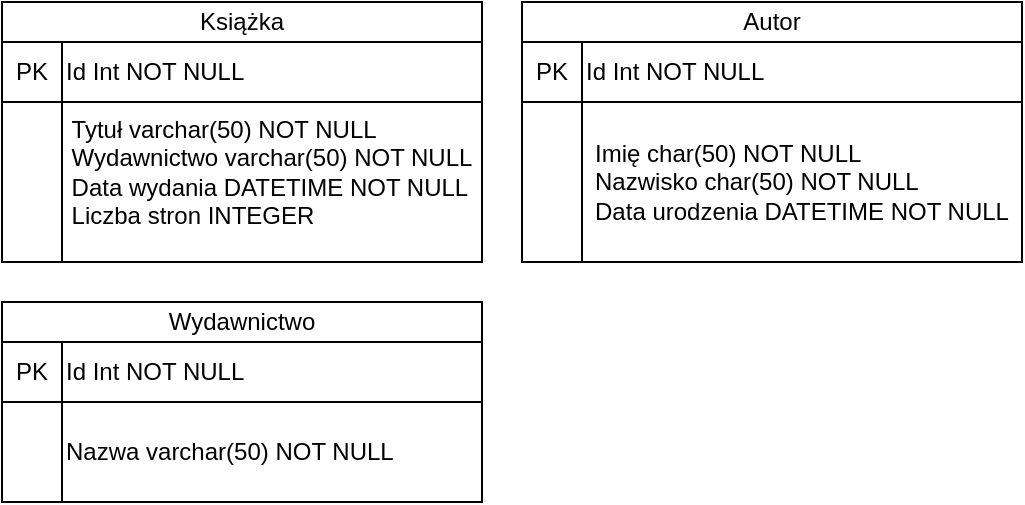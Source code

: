 <mxfile version="21.0.2" type="device"><diagram id="R2lEEEUBdFMjLlhIrx00" name="Page-1"><mxGraphModel dx="921" dy="577" grid="1" gridSize="10" guides="1" tooltips="1" connect="1" arrows="1" fold="1" page="1" pageScale="1" pageWidth="850" pageHeight="1100" math="0" shadow="0" extFonts="Permanent Marker^https://fonts.googleapis.com/css?family=Permanent+Marker"><root><mxCell id="0"/><mxCell id="1" parent="0"/><mxCell id="ohXDh2Vm2sbx_lkRnUhf-1" value="&lt;div align=&quot;left&quot;&gt;&amp;nbsp;&lt;span style=&quot;white-space: pre;&quot;&gt;&#9;&lt;/span&gt;&lt;br&gt;&lt;/div&gt;&lt;div align=&quot;left&quot;&gt;&lt;br&gt;&lt;/div&gt;&lt;div align=&quot;left&quot;&gt;Tytuł varchar(50) NOT NULL&lt;/div&gt;&lt;div align=&quot;left&quot;&gt;Wydawnictwo varchar(50) NOT NULL&lt;/div&gt;&lt;div align=&quot;left&quot;&gt;Data wydania DATETIME NOT NULL&lt;/div&gt;&lt;div align=&quot;left&quot;&gt;Liczba stron INTEGER &lt;br&gt;&lt;/div&gt;&lt;blockquote&gt;&lt;div align=&quot;center&quot;&gt;&lt;br&gt;&lt;/div&gt;&lt;/blockquote&gt;" style="rounded=0;whiteSpace=wrap;html=1;align=center;" vertex="1" parent="1"><mxGeometry x="70" y="90" width="210" height="80" as="geometry"/></mxCell><mxCell id="ohXDh2Vm2sbx_lkRnUhf-2" value="&lt;div&gt;Książka&lt;/div&gt;" style="rounded=0;whiteSpace=wrap;html=1;" vertex="1" parent="1"><mxGeometry x="40" y="40" width="240" height="20" as="geometry"/></mxCell><mxCell id="ohXDh2Vm2sbx_lkRnUhf-3" value="" style="rounded=0;whiteSpace=wrap;html=1;" vertex="1" parent="1"><mxGeometry x="40" y="90" width="30" height="80" as="geometry"/></mxCell><mxCell id="ohXDh2Vm2sbx_lkRnUhf-4" value="&lt;div align=&quot;left&quot;&gt;Id Int NOT NULL&lt;/div&gt;" style="rounded=0;whiteSpace=wrap;html=1;align=left;" vertex="1" parent="1"><mxGeometry x="70" y="60" width="210" height="30" as="geometry"/></mxCell><mxCell id="ohXDh2Vm2sbx_lkRnUhf-5" value="PK" style="rounded=0;whiteSpace=wrap;html=1;" vertex="1" parent="1"><mxGeometry x="40" y="60" width="30" height="30" as="geometry"/></mxCell><mxCell id="ohXDh2Vm2sbx_lkRnUhf-6" value="&lt;div align=&quot;left&quot;&gt;Imię char(50) NOT NULL&lt;/div&gt;&lt;div align=&quot;left&quot;&gt;Nazwisko char(50) NOT NULL&lt;/div&gt;&lt;div align=&quot;left&quot;&gt;Data urodzenia DATETIME NOT NULL&lt;br&gt;&lt;/div&gt;" style="rounded=0;whiteSpace=wrap;html=1;" vertex="1" parent="1"><mxGeometry x="330" y="90" width="220" height="80" as="geometry"/></mxCell><mxCell id="ohXDh2Vm2sbx_lkRnUhf-8" value="&lt;div&gt;Autor&lt;/div&gt;" style="rounded=0;whiteSpace=wrap;html=1;" vertex="1" parent="1"><mxGeometry x="300" y="40" width="250" height="20" as="geometry"/></mxCell><mxCell id="ohXDh2Vm2sbx_lkRnUhf-9" value="" style="rounded=0;whiteSpace=wrap;html=1;" vertex="1" parent="1"><mxGeometry x="300" y="90" width="30" height="80" as="geometry"/></mxCell><mxCell id="ohXDh2Vm2sbx_lkRnUhf-10" value="PK" style="rounded=0;whiteSpace=wrap;html=1;" vertex="1" parent="1"><mxGeometry x="300" y="60" width="30" height="30" as="geometry"/></mxCell><mxCell id="ohXDh2Vm2sbx_lkRnUhf-11" value="Id Int NOT NULL" style="rounded=0;whiteSpace=wrap;html=1;align=left;" vertex="1" parent="1"><mxGeometry x="330" y="60" width="220" height="30" as="geometry"/></mxCell><mxCell id="ohXDh2Vm2sbx_lkRnUhf-12" value="&lt;div&gt;Nazwa varchar(50) NOT NULL&lt;/div&gt;" style="rounded=0;whiteSpace=wrap;html=1;align=left;" vertex="1" parent="1"><mxGeometry x="70" y="240" width="210" height="50" as="geometry"/></mxCell><mxCell id="ohXDh2Vm2sbx_lkRnUhf-13" value="Wydawnictwo" style="rounded=0;whiteSpace=wrap;html=1;" vertex="1" parent="1"><mxGeometry x="40" y="190" width="240" height="20" as="geometry"/></mxCell><mxCell id="ohXDh2Vm2sbx_lkRnUhf-14" value="&lt;div align=&quot;center&quot;&gt;PK&lt;span style=&quot;white-space: pre;&quot;&gt;&lt;/span&gt;&lt;/div&gt;" style="rounded=0;whiteSpace=wrap;html=1;" vertex="1" parent="1"><mxGeometry x="40" y="210" width="30" height="30" as="geometry"/></mxCell><mxCell id="ohXDh2Vm2sbx_lkRnUhf-15" value="" style="rounded=0;whiteSpace=wrap;html=1;" vertex="1" parent="1"><mxGeometry x="40" y="240" width="30" height="50" as="geometry"/></mxCell><mxCell id="ohXDh2Vm2sbx_lkRnUhf-16" value="Id Int NOT NULL" style="rounded=0;whiteSpace=wrap;html=1;align=left;" vertex="1" parent="1"><mxGeometry x="70" y="210" width="210" height="30" as="geometry"/></mxCell></root></mxGraphModel></diagram></mxfile>